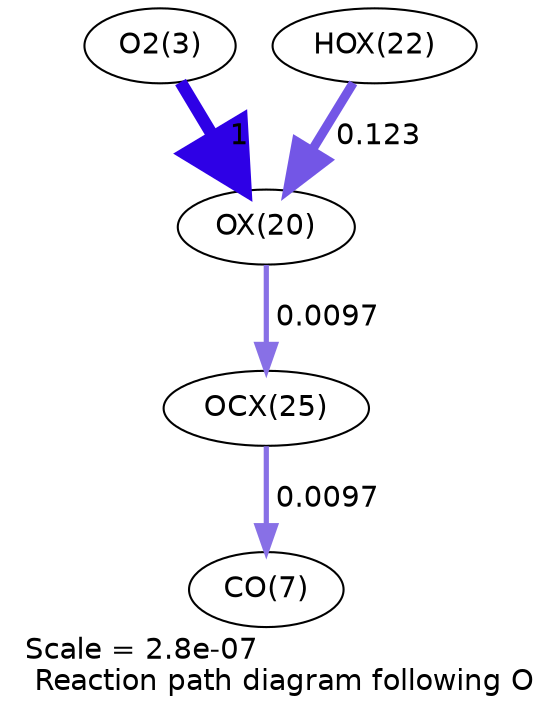 digraph reaction_paths {
center=1;
s5 -> s57[fontname="Helvetica", penwidth=6, arrowsize=3, color="0.7, 1.5, 0.9"
, label=" 1"];
s59 -> s57[fontname="Helvetica", penwidth=4.42, arrowsize=2.21, color="0.7, 0.623, 0.9"
, label=" 0.123"];
s57 -> s62[fontname="Helvetica", penwidth=2.5, arrowsize=1.25, color="0.7, 0.51, 0.9"
, label=" 0.0097"];
s62 -> s9[fontname="Helvetica", penwidth=2.5, arrowsize=1.25, color="0.7, 0.51, 0.9"
, label=" 0.0097"];
s5 [ fontname="Helvetica", label="O2(3)"];
s9 [ fontname="Helvetica", label="CO(7)"];
s57 [ fontname="Helvetica", label="OX(20)"];
s59 [ fontname="Helvetica", label="HOX(22)"];
s62 [ fontname="Helvetica", label="OCX(25)"];
 label = "Scale = 2.8e-07\l Reaction path diagram following O";
 fontname = "Helvetica";
}
